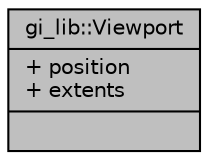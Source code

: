 digraph "gi_lib::Viewport"
{
  edge [fontname="Helvetica",fontsize="10",labelfontname="Helvetica",labelfontsize="10"];
  node [fontname="Helvetica",fontsize="10",shape=record];
  Node1 [label="{gi_lib::Viewport\n|+ position\l+ extents\l|}",height=0.2,width=0.4,color="black", fillcolor="grey75", style="filled", fontcolor="black"];
}
